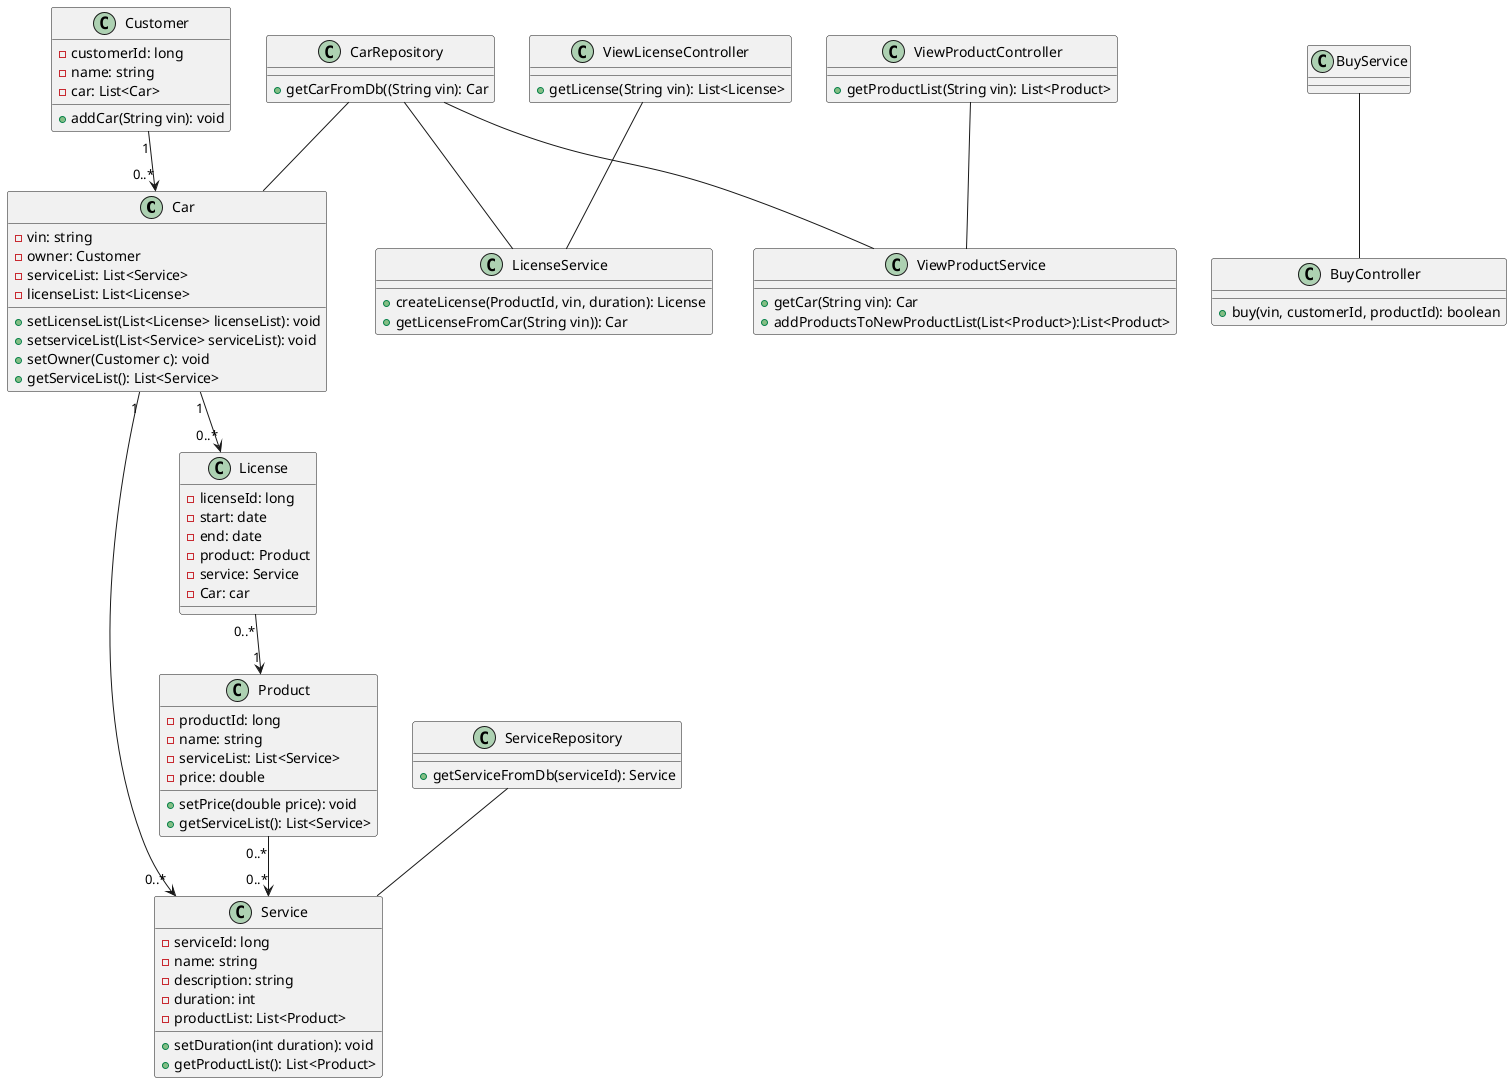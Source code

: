 @startuml
class Car {
    - vin: string
    - owner: Customer
    - serviceList: List<Service>
    - licenseList: List<License>

    + setLicenseList(List<License> licenseList): void
    + setserviceList(List<Service> serviceList): void
    + setOwner(Customer c): void
    + getServiceList(): List<Service>

}

class CarRepository{

    + getCarFromDb((String vin): Car


}

class Customer {
    - customerId: long
    - name: string
    - car: List<Car>

    + addCar(String vin): void


}

'class CustomerRepository{}

'class ProductRepository{}


class Product {
    - productId: long
    - name: string
    - serviceList: List<Service>
    - price: double

    + setPrice(double price): void
    + getServiceList(): List<Service>

}



class Service {
    - serviceId: long
    - name: string
    - description: string
    - duration: int
    - productList: List<Product>

    + setDuration(int duration): void
    + getProductList(): List<Product>


}

class ServiceRepository{

    +getServiceFromDb(serviceId): Service

}

class License {
    - licenseId: long
    - start: date
    - end: date
    - product: Product
    - service: Service
    - Car: car

   '+ extendLicense(license: License, duration: int): void

}

'class LicenseRepository{}

class ViewLicenseController {


    + getLicense(String vin): List<License>

}

class BuyController {

    + buy(vin, customerId, productId): boolean

}

class ViewProductController {

    + getProductList(String vin): List<Product>

}

class LicenseService{

    + createLicense(ProductId, vin, duration): License
    + getLicenseFromCar(String vin)): Car

}

class BuyService {


}

class ViewProductService {

    + getCar(String vin): Car
    + addProductsToNewProductList(List<Product>):List<Product>
}







'LicenseRepository-- License
ViewLicenseController -- LicenseService
CarRepository -- LicenseService
'ProductRepository -- Product
CarRepository -- ViewProductService

ViewProductController -- ViewProductService
BuyService -- BuyController
CarRepository -- Car
'CustomerRepository -- Customer
ServiceRepository -- Service
Customer "1" --> "0..*" Car
Car "1" --> "0..*" License
Car "1" --> "0..*" Service
License "0..*"--> "1"Product
Product "0..*" --> "0..*" Service

@enduml



